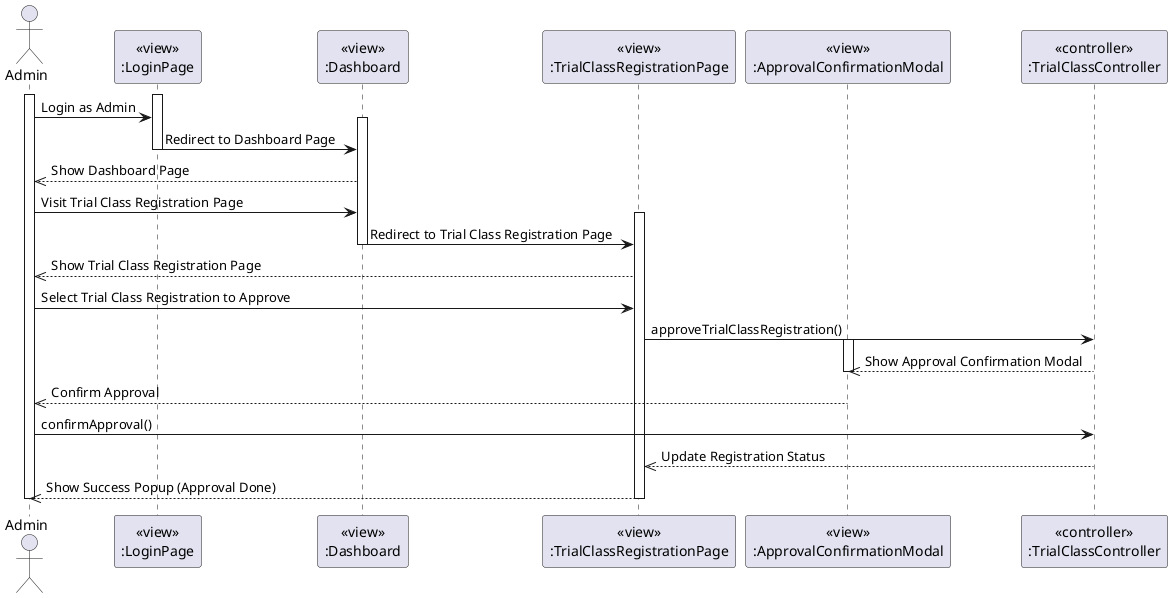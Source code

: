 @startuml ApproveTrialClassRegistration
actor Admin
participant LoginPageView [
  <<view>>
  :LoginPage
]

participant DashboardView [
  <<view>>
  :Dashboard
]

participant TrialClassRegistrationView [
  <<view>>
  :TrialClassRegistrationPage
]

participant ApprovalConfirmationModalView [
  <<view>>
  :ApprovalConfirmationModal
]

participant TrialClassController [
  <<controller>>
  :TrialClassController
]

activate Admin
activate LoginPageView
Admin -> LoginPageView: Login as Admin
activate DashboardView
LoginPageView -> DashboardView: Redirect to Dashboard Page
deactivate LoginPageView

DashboardView -->> Admin: Show Dashboard Page

Admin -> DashboardView: Visit Trial Class Registration Page
activate TrialClassRegistrationView
DashboardView -> TrialClassRegistrationView: Redirect to Trial Class Registration Page
deactivate DashboardView

TrialClassRegistrationView -->> Admin: Show Trial Class Registration Page

Admin -> TrialClassRegistrationView: Select Trial Class Registration to Approve
TrialClassRegistrationView -> TrialClassController: approveTrialClassRegistration()
activate ApprovalConfirmationModalView
TrialClassController -->> ApprovalConfirmationModalView: Show Approval Confirmation Modal
deactivate ApprovalConfirmationModalView

ApprovalConfirmationModalView -->> Admin: Confirm Approval

Admin -> TrialClassController: confirmApproval()
TrialClassController -->> TrialClassRegistrationView: Update Registration Status
TrialClassRegistrationView -->> Admin: Show Success Popup (Approval Done)

deactivate Admin
deactivate TrialClassRegistrationView
deactivate TrialClassController
@enduml
